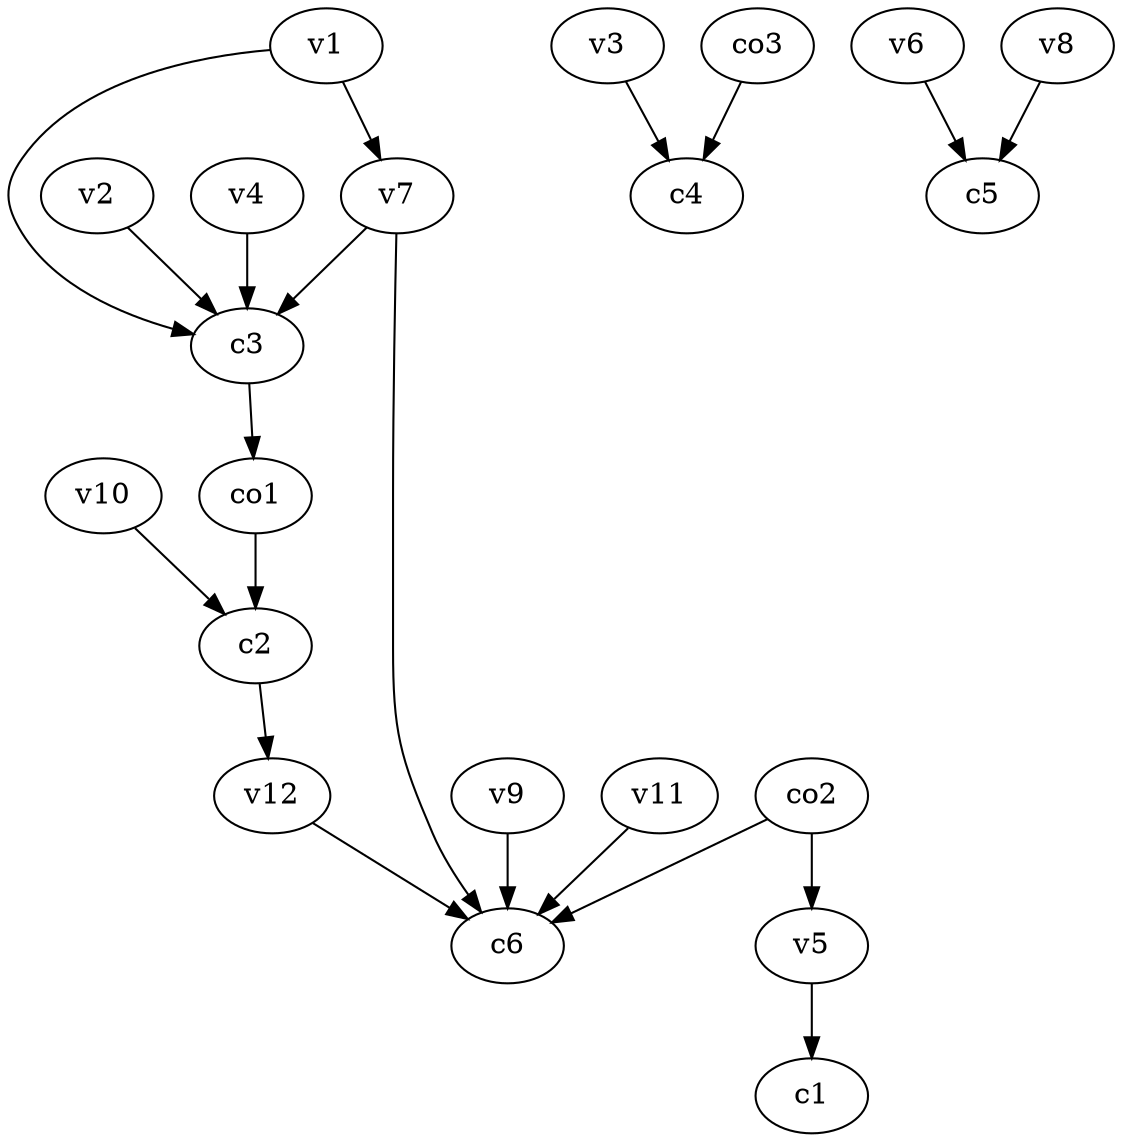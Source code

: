 strict digraph  {
c1;
c2;
c3;
c4;
c5;
c6;
v1;
v2;
v3;
v4;
v5;
v6;
v7;
v8;
v9;
v10;
v11;
v12;
co1;
co2;
co3;
c2 -> v12  [weight=1];
c3 -> co1  [weight=1];
v1 -> c3  [weight=1];
v1 -> v7  [weight=1];
v2 -> c3  [weight=1];
v3 -> c4  [weight=1];
v4 -> c3  [weight=1];
v5 -> c1  [weight=1];
v6 -> c5  [weight=1];
v7 -> c6  [weight=1];
v7 -> c3  [weight=1];
v8 -> c5  [weight=1];
v9 -> c6  [weight=1];
v10 -> c2  [weight=1];
v11 -> c6  [weight=1];
v12 -> c6  [weight=1];
co1 -> c2  [weight=1];
co2 -> c6  [weight=1];
co2 -> v5  [weight=1];
co3 -> c4  [weight=1];
}
